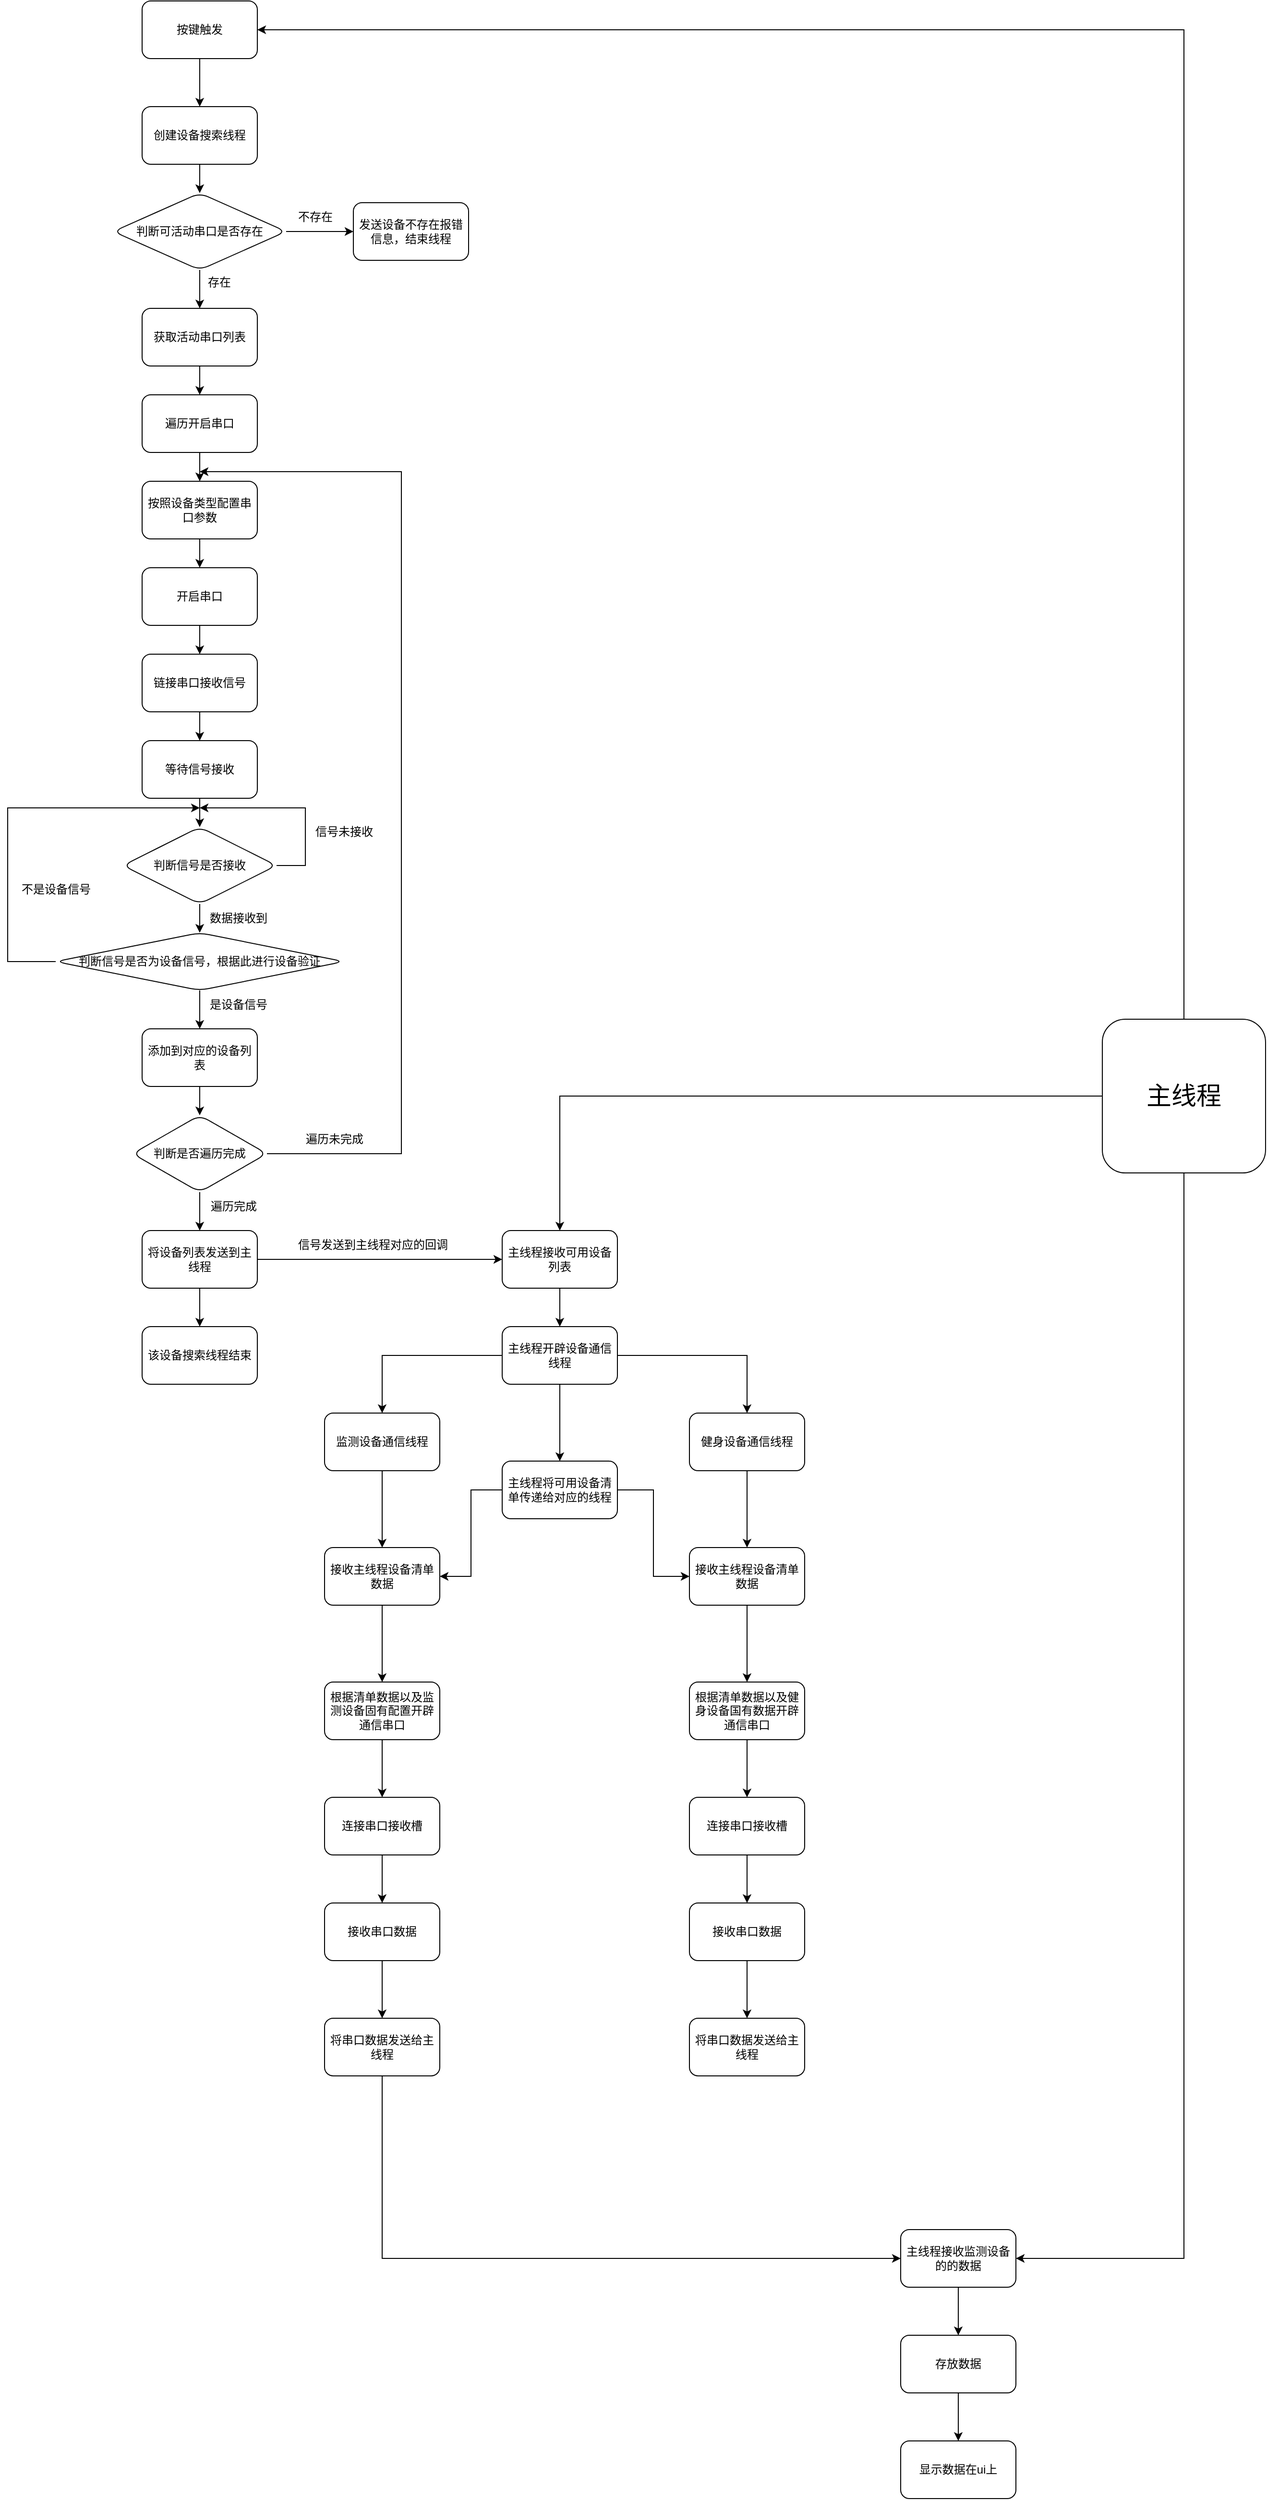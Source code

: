 <mxfile version="21.3.7" type="device">
  <diagram name="Page-1" id="pgvasRSWgJNLkIhc_IIw">
    <mxGraphModel dx="1647" dy="473" grid="1" gridSize="10" guides="1" tooltips="1" connect="1" arrows="1" fold="1" page="1" pageScale="1" pageWidth="850" pageHeight="1100" math="0" shadow="0">
      <root>
        <mxCell id="0" />
        <mxCell id="1" parent="0" />
        <mxCell id="OCGjO5Ax_Dozerv-7LLk-14" value="" style="edgeStyle=orthogonalEdgeStyle;rounded=0;orthogonalLoop=1;jettySize=auto;html=1;" parent="1" source="OCGjO5Ax_Dozerv-7LLk-12" target="OCGjO5Ax_Dozerv-7LLk-13" edge="1">
          <mxGeometry relative="1" as="geometry" />
        </mxCell>
        <mxCell id="OCGjO5Ax_Dozerv-7LLk-12" value="创建设备搜索线程" style="rounded=1;whiteSpace=wrap;html=1;" parent="1" vertex="1">
          <mxGeometry x="50" y="330" width="120" height="60" as="geometry" />
        </mxCell>
        <mxCell id="OCGjO5Ax_Dozerv-7LLk-16" value="" style="edgeStyle=orthogonalEdgeStyle;rounded=0;orthogonalLoop=1;jettySize=auto;html=1;" parent="1" source="OCGjO5Ax_Dozerv-7LLk-13" target="OCGjO5Ax_Dozerv-7LLk-15" edge="1">
          <mxGeometry relative="1" as="geometry" />
        </mxCell>
        <mxCell id="OCGjO5Ax_Dozerv-7LLk-19" value="" style="edgeStyle=orthogonalEdgeStyle;rounded=0;orthogonalLoop=1;jettySize=auto;html=1;" parent="1" source="OCGjO5Ax_Dozerv-7LLk-13" target="OCGjO5Ax_Dozerv-7LLk-18" edge="1">
          <mxGeometry relative="1" as="geometry" />
        </mxCell>
        <mxCell id="OCGjO5Ax_Dozerv-7LLk-13" value="判断可活动串口是否存在" style="rhombus;whiteSpace=wrap;html=1;rounded=1;" parent="1" vertex="1">
          <mxGeometry x="20" y="420" width="180" height="80" as="geometry" />
        </mxCell>
        <mxCell id="OCGjO5Ax_Dozerv-7LLk-25" value="" style="edgeStyle=orthogonalEdgeStyle;rounded=0;orthogonalLoop=1;jettySize=auto;html=1;" parent="1" source="OCGjO5Ax_Dozerv-7LLk-15" target="OCGjO5Ax_Dozerv-7LLk-24" edge="1">
          <mxGeometry relative="1" as="geometry" />
        </mxCell>
        <mxCell id="OCGjO5Ax_Dozerv-7LLk-15" value="获取活动串口列表" style="whiteSpace=wrap;html=1;rounded=1;" parent="1" vertex="1">
          <mxGeometry x="50" y="540" width="120" height="60" as="geometry" />
        </mxCell>
        <mxCell id="OCGjO5Ax_Dozerv-7LLk-17" value="存在" style="text;html=1;align=center;verticalAlign=middle;resizable=0;points=[];autosize=1;strokeColor=none;fillColor=none;" parent="1" vertex="1">
          <mxGeometry x="105" y="498" width="50" height="30" as="geometry" />
        </mxCell>
        <mxCell id="OCGjO5Ax_Dozerv-7LLk-18" value="发送设备不存在报错信息，结束线程" style="whiteSpace=wrap;html=1;rounded=1;" parent="1" vertex="1">
          <mxGeometry x="270" y="430" width="120" height="60" as="geometry" />
        </mxCell>
        <mxCell id="OCGjO5Ax_Dozerv-7LLk-20" value="不存在" style="text;html=1;align=center;verticalAlign=middle;resizable=0;points=[];autosize=1;strokeColor=none;fillColor=none;" parent="1" vertex="1">
          <mxGeometry x="200" y="430" width="60" height="30" as="geometry" />
        </mxCell>
        <mxCell id="OCGjO5Ax_Dozerv-7LLk-23" style="edgeStyle=orthogonalEdgeStyle;rounded=0;orthogonalLoop=1;jettySize=auto;html=1;entryX=0.5;entryY=0;entryDx=0;entryDy=0;" parent="1" source="OCGjO5Ax_Dozerv-7LLk-22" target="OCGjO5Ax_Dozerv-7LLk-12" edge="1">
          <mxGeometry relative="1" as="geometry" />
        </mxCell>
        <mxCell id="OCGjO5Ax_Dozerv-7LLk-22" value="按键触发" style="rounded=1;whiteSpace=wrap;html=1;" parent="1" vertex="1">
          <mxGeometry x="50" y="220" width="120" height="60" as="geometry" />
        </mxCell>
        <mxCell id="OCGjO5Ax_Dozerv-7LLk-29" value="" style="edgeStyle=orthogonalEdgeStyle;rounded=0;orthogonalLoop=1;jettySize=auto;html=1;" parent="1" source="OCGjO5Ax_Dozerv-7LLk-24" target="OCGjO5Ax_Dozerv-7LLk-28" edge="1">
          <mxGeometry relative="1" as="geometry" />
        </mxCell>
        <mxCell id="OCGjO5Ax_Dozerv-7LLk-24" value="遍历开启串口" style="whiteSpace=wrap;html=1;rounded=1;" parent="1" vertex="1">
          <mxGeometry x="50" y="630" width="120" height="60" as="geometry" />
        </mxCell>
        <mxCell id="OCGjO5Ax_Dozerv-7LLk-31" value="" style="edgeStyle=orthogonalEdgeStyle;rounded=0;orthogonalLoop=1;jettySize=auto;html=1;" parent="1" source="OCGjO5Ax_Dozerv-7LLk-28" target="OCGjO5Ax_Dozerv-7LLk-30" edge="1">
          <mxGeometry relative="1" as="geometry" />
        </mxCell>
        <mxCell id="OCGjO5Ax_Dozerv-7LLk-28" value="按照设备类型配置串口参数" style="whiteSpace=wrap;html=1;rounded=1;" parent="1" vertex="1">
          <mxGeometry x="50" y="720" width="120" height="60" as="geometry" />
        </mxCell>
        <mxCell id="OCGjO5Ax_Dozerv-7LLk-33" value="" style="edgeStyle=orthogonalEdgeStyle;rounded=0;orthogonalLoop=1;jettySize=auto;html=1;" parent="1" source="OCGjO5Ax_Dozerv-7LLk-30" target="OCGjO5Ax_Dozerv-7LLk-32" edge="1">
          <mxGeometry relative="1" as="geometry" />
        </mxCell>
        <mxCell id="OCGjO5Ax_Dozerv-7LLk-30" value="开启串口" style="whiteSpace=wrap;html=1;rounded=1;" parent="1" vertex="1">
          <mxGeometry x="50" y="810" width="120" height="60" as="geometry" />
        </mxCell>
        <mxCell id="OCGjO5Ax_Dozerv-7LLk-35" value="" style="edgeStyle=orthogonalEdgeStyle;rounded=0;orthogonalLoop=1;jettySize=auto;html=1;" parent="1" source="OCGjO5Ax_Dozerv-7LLk-32" target="OCGjO5Ax_Dozerv-7LLk-34" edge="1">
          <mxGeometry relative="1" as="geometry" />
        </mxCell>
        <mxCell id="OCGjO5Ax_Dozerv-7LLk-32" value="链接串口接收信号" style="whiteSpace=wrap;html=1;rounded=1;" parent="1" vertex="1">
          <mxGeometry x="50" y="900" width="120" height="60" as="geometry" />
        </mxCell>
        <mxCell id="OCGjO5Ax_Dozerv-7LLk-39" value="" style="edgeStyle=orthogonalEdgeStyle;rounded=0;orthogonalLoop=1;jettySize=auto;html=1;" parent="1" source="OCGjO5Ax_Dozerv-7LLk-34" target="OCGjO5Ax_Dozerv-7LLk-38" edge="1">
          <mxGeometry relative="1" as="geometry" />
        </mxCell>
        <mxCell id="OCGjO5Ax_Dozerv-7LLk-34" value="等待信号接收" style="whiteSpace=wrap;html=1;rounded=1;" parent="1" vertex="1">
          <mxGeometry x="50" y="990" width="120" height="60" as="geometry" />
        </mxCell>
        <mxCell id="OCGjO5Ax_Dozerv-7LLk-45" value="" style="edgeStyle=orthogonalEdgeStyle;rounded=0;orthogonalLoop=1;jettySize=auto;html=1;" parent="1" source="OCGjO5Ax_Dozerv-7LLk-38" target="OCGjO5Ax_Dozerv-7LLk-44" edge="1">
          <mxGeometry relative="1" as="geometry" />
        </mxCell>
        <mxCell id="OCGjO5Ax_Dozerv-7LLk-51" style="edgeStyle=orthogonalEdgeStyle;rounded=0;orthogonalLoop=1;jettySize=auto;html=1;" parent="1" source="OCGjO5Ax_Dozerv-7LLk-38" edge="1">
          <mxGeometry relative="1" as="geometry">
            <mxPoint x="110" y="1060" as="targetPoint" />
            <Array as="points">
              <mxPoint x="220" y="1120" />
              <mxPoint x="220" y="1060" />
            </Array>
          </mxGeometry>
        </mxCell>
        <mxCell id="OCGjO5Ax_Dozerv-7LLk-38" value="判断信号是否接收" style="rhombus;whiteSpace=wrap;html=1;rounded=1;" parent="1" vertex="1">
          <mxGeometry x="30" y="1080" width="160" height="80" as="geometry" />
        </mxCell>
        <mxCell id="OCGjO5Ax_Dozerv-7LLk-47" value="" style="edgeStyle=orthogonalEdgeStyle;rounded=0;orthogonalLoop=1;jettySize=auto;html=1;" parent="1" source="OCGjO5Ax_Dozerv-7LLk-44" target="OCGjO5Ax_Dozerv-7LLk-46" edge="1">
          <mxGeometry relative="1" as="geometry" />
        </mxCell>
        <mxCell id="OCGjO5Ax_Dozerv-7LLk-49" style="edgeStyle=orthogonalEdgeStyle;rounded=0;orthogonalLoop=1;jettySize=auto;html=1;" parent="1" source="OCGjO5Ax_Dozerv-7LLk-44" edge="1">
          <mxGeometry relative="1" as="geometry">
            <mxPoint x="110" y="1060" as="targetPoint" />
            <Array as="points">
              <mxPoint x="-90" y="1220" />
              <mxPoint x="-90" y="1060" />
            </Array>
          </mxGeometry>
        </mxCell>
        <mxCell id="OCGjO5Ax_Dozerv-7LLk-44" value="判断信号是否为设备信号，根据此进行设备验证" style="rhombus;whiteSpace=wrap;html=1;rounded=1;" parent="1" vertex="1">
          <mxGeometry x="-40" y="1190" width="300" height="60" as="geometry" />
        </mxCell>
        <mxCell id="OCGjO5Ax_Dozerv-7LLk-55" value="" style="edgeStyle=orthogonalEdgeStyle;rounded=0;orthogonalLoop=1;jettySize=auto;html=1;" parent="1" source="OCGjO5Ax_Dozerv-7LLk-46" target="OCGjO5Ax_Dozerv-7LLk-54" edge="1">
          <mxGeometry relative="1" as="geometry" />
        </mxCell>
        <mxCell id="OCGjO5Ax_Dozerv-7LLk-46" value="添加到对应的设备列表" style="whiteSpace=wrap;html=1;rounded=1;" parent="1" vertex="1">
          <mxGeometry x="50" y="1290" width="120" height="60" as="geometry" />
        </mxCell>
        <mxCell id="OCGjO5Ax_Dozerv-7LLk-48" value="数据接收到" style="text;html=1;align=center;verticalAlign=middle;resizable=0;points=[];autosize=1;strokeColor=none;fillColor=none;" parent="1" vertex="1">
          <mxGeometry x="110" y="1160" width="80" height="30" as="geometry" />
        </mxCell>
        <mxCell id="OCGjO5Ax_Dozerv-7LLk-50" value="不是设备信号" style="text;html=1;align=center;verticalAlign=middle;resizable=0;points=[];autosize=1;strokeColor=none;fillColor=none;" parent="1" vertex="1">
          <mxGeometry x="-90" y="1130" width="100" height="30" as="geometry" />
        </mxCell>
        <mxCell id="OCGjO5Ax_Dozerv-7LLk-52" value="信号未接收" style="text;html=1;align=center;verticalAlign=middle;resizable=0;points=[];autosize=1;strokeColor=none;fillColor=none;" parent="1" vertex="1">
          <mxGeometry x="220" y="1070" width="80" height="30" as="geometry" />
        </mxCell>
        <mxCell id="OCGjO5Ax_Dozerv-7LLk-53" value="是设备信号" style="text;html=1;align=center;verticalAlign=middle;resizable=0;points=[];autosize=1;strokeColor=none;fillColor=none;" parent="1" vertex="1">
          <mxGeometry x="110" y="1250" width="80" height="30" as="geometry" />
        </mxCell>
        <mxCell id="OCGjO5Ax_Dozerv-7LLk-56" style="edgeStyle=orthogonalEdgeStyle;rounded=0;orthogonalLoop=1;jettySize=auto;html=1;" parent="1" source="OCGjO5Ax_Dozerv-7LLk-54" edge="1">
          <mxGeometry relative="1" as="geometry">
            <mxPoint x="110" y="710" as="targetPoint" />
            <Array as="points">
              <mxPoint x="320" y="1420" />
              <mxPoint x="320" y="710" />
            </Array>
          </mxGeometry>
        </mxCell>
        <mxCell id="OCGjO5Ax_Dozerv-7LLk-59" value="" style="edgeStyle=orthogonalEdgeStyle;rounded=0;orthogonalLoop=1;jettySize=auto;html=1;" parent="1" source="OCGjO5Ax_Dozerv-7LLk-54" target="OCGjO5Ax_Dozerv-7LLk-58" edge="1">
          <mxGeometry relative="1" as="geometry" />
        </mxCell>
        <mxCell id="OCGjO5Ax_Dozerv-7LLk-54" value="判断是否遍历完成" style="rhombus;whiteSpace=wrap;html=1;rounded=1;" parent="1" vertex="1">
          <mxGeometry x="40" y="1380" width="140" height="80" as="geometry" />
        </mxCell>
        <mxCell id="OCGjO5Ax_Dozerv-7LLk-57" value="遍历未完成" style="text;html=1;align=center;verticalAlign=middle;resizable=0;points=[];autosize=1;strokeColor=none;fillColor=none;" parent="1" vertex="1">
          <mxGeometry x="210" y="1390" width="80" height="30" as="geometry" />
        </mxCell>
        <mxCell id="OCGjO5Ax_Dozerv-7LLk-64" value="" style="edgeStyle=orthogonalEdgeStyle;rounded=0;orthogonalLoop=1;jettySize=auto;html=1;" parent="1" source="OCGjO5Ax_Dozerv-7LLk-58" target="OCGjO5Ax_Dozerv-7LLk-63" edge="1">
          <mxGeometry relative="1" as="geometry" />
        </mxCell>
        <mxCell id="OCGjO5Ax_Dozerv-7LLk-66" value="" style="edgeStyle=orthogonalEdgeStyle;rounded=0;orthogonalLoop=1;jettySize=auto;html=1;" parent="1" source="OCGjO5Ax_Dozerv-7LLk-58" target="OCGjO5Ax_Dozerv-7LLk-65" edge="1">
          <mxGeometry relative="1" as="geometry" />
        </mxCell>
        <mxCell id="OCGjO5Ax_Dozerv-7LLk-58" value="将设备列表发送到主线程" style="whiteSpace=wrap;html=1;rounded=1;" parent="1" vertex="1">
          <mxGeometry x="50" y="1500" width="120" height="60" as="geometry" />
        </mxCell>
        <mxCell id="OCGjO5Ax_Dozerv-7LLk-60" value="遍历完成" style="text;html=1;align=center;verticalAlign=middle;resizable=0;points=[];autosize=1;strokeColor=none;fillColor=none;" parent="1" vertex="1">
          <mxGeometry x="110" y="1460" width="70" height="30" as="geometry" />
        </mxCell>
        <mxCell id="OCGjO5Ax_Dozerv-7LLk-63" value="该设备搜索线程结束" style="whiteSpace=wrap;html=1;rounded=1;" parent="1" vertex="1">
          <mxGeometry x="50" y="1600" width="120" height="60" as="geometry" />
        </mxCell>
        <mxCell id="OCGjO5Ax_Dozerv-7LLk-69" value="" style="edgeStyle=orthogonalEdgeStyle;rounded=0;orthogonalLoop=1;jettySize=auto;html=1;" parent="1" source="OCGjO5Ax_Dozerv-7LLk-65" target="OCGjO5Ax_Dozerv-7LLk-68" edge="1">
          <mxGeometry relative="1" as="geometry" />
        </mxCell>
        <mxCell id="OCGjO5Ax_Dozerv-7LLk-65" value="主线程接收可用设备列表" style="whiteSpace=wrap;html=1;rounded=1;" parent="1" vertex="1">
          <mxGeometry x="425" y="1500" width="120" height="60" as="geometry" />
        </mxCell>
        <mxCell id="OCGjO5Ax_Dozerv-7LLk-67" value="信号发送到主线程对应的回调" style="text;html=1;align=center;verticalAlign=middle;resizable=0;points=[];autosize=1;strokeColor=none;fillColor=none;" parent="1" vertex="1">
          <mxGeometry x="200" y="1500" width="180" height="30" as="geometry" />
        </mxCell>
        <mxCell id="B_Edu0XzoRt2K-sjAJNG-2" value="" style="edgeStyle=orthogonalEdgeStyle;rounded=0;orthogonalLoop=1;jettySize=auto;html=1;" edge="1" parent="1" source="OCGjO5Ax_Dozerv-7LLk-68" target="B_Edu0XzoRt2K-sjAJNG-1">
          <mxGeometry relative="1" as="geometry" />
        </mxCell>
        <mxCell id="B_Edu0XzoRt2K-sjAJNG-4" value="" style="edgeStyle=orthogonalEdgeStyle;rounded=0;orthogonalLoop=1;jettySize=auto;html=1;" edge="1" parent="1" source="OCGjO5Ax_Dozerv-7LLk-68" target="B_Edu0XzoRt2K-sjAJNG-3">
          <mxGeometry relative="1" as="geometry" />
        </mxCell>
        <mxCell id="B_Edu0XzoRt2K-sjAJNG-9" value="" style="edgeStyle=orthogonalEdgeStyle;rounded=0;orthogonalLoop=1;jettySize=auto;html=1;" edge="1" parent="1" source="OCGjO5Ax_Dozerv-7LLk-68" target="B_Edu0XzoRt2K-sjAJNG-8">
          <mxGeometry relative="1" as="geometry" />
        </mxCell>
        <mxCell id="OCGjO5Ax_Dozerv-7LLk-68" value="主线程开辟设备通信线程" style="whiteSpace=wrap;html=1;rounded=1;" parent="1" vertex="1">
          <mxGeometry x="425" y="1600" width="120" height="60" as="geometry" />
        </mxCell>
        <mxCell id="B_Edu0XzoRt2K-sjAJNG-11" value="" style="edgeStyle=orthogonalEdgeStyle;rounded=0;orthogonalLoop=1;jettySize=auto;html=1;" edge="1" parent="1" source="B_Edu0XzoRt2K-sjAJNG-1" target="B_Edu0XzoRt2K-sjAJNG-10">
          <mxGeometry relative="1" as="geometry" />
        </mxCell>
        <mxCell id="B_Edu0XzoRt2K-sjAJNG-1" value="监测设备通信线程" style="whiteSpace=wrap;html=1;rounded=1;" vertex="1" parent="1">
          <mxGeometry x="240" y="1690" width="120" height="60" as="geometry" />
        </mxCell>
        <mxCell id="B_Edu0XzoRt2K-sjAJNG-14" value="" style="edgeStyle=orthogonalEdgeStyle;rounded=0;orthogonalLoop=1;jettySize=auto;html=1;" edge="1" parent="1" source="B_Edu0XzoRt2K-sjAJNG-3" target="B_Edu0XzoRt2K-sjAJNG-13">
          <mxGeometry relative="1" as="geometry" />
        </mxCell>
        <mxCell id="B_Edu0XzoRt2K-sjAJNG-3" value="健身设备通信线程" style="whiteSpace=wrap;html=1;rounded=1;" vertex="1" parent="1">
          <mxGeometry x="620" y="1690" width="120" height="60" as="geometry" />
        </mxCell>
        <mxCell id="B_Edu0XzoRt2K-sjAJNG-12" style="edgeStyle=orthogonalEdgeStyle;rounded=0;orthogonalLoop=1;jettySize=auto;html=1;entryX=1;entryY=0.5;entryDx=0;entryDy=0;" edge="1" parent="1" source="B_Edu0XzoRt2K-sjAJNG-8" target="B_Edu0XzoRt2K-sjAJNG-10">
          <mxGeometry relative="1" as="geometry" />
        </mxCell>
        <mxCell id="B_Edu0XzoRt2K-sjAJNG-15" style="edgeStyle=orthogonalEdgeStyle;rounded=0;orthogonalLoop=1;jettySize=auto;html=1;entryX=0;entryY=0.5;entryDx=0;entryDy=0;" edge="1" parent="1" source="B_Edu0XzoRt2K-sjAJNG-8" target="B_Edu0XzoRt2K-sjAJNG-13">
          <mxGeometry relative="1" as="geometry" />
        </mxCell>
        <mxCell id="B_Edu0XzoRt2K-sjAJNG-8" value="主线程将可用设备清单传递给对应的线程" style="whiteSpace=wrap;html=1;rounded=1;" vertex="1" parent="1">
          <mxGeometry x="425" y="1740" width="120" height="60" as="geometry" />
        </mxCell>
        <mxCell id="B_Edu0XzoRt2K-sjAJNG-21" value="" style="edgeStyle=orthogonalEdgeStyle;rounded=0;orthogonalLoop=1;jettySize=auto;html=1;" edge="1" parent="1" source="B_Edu0XzoRt2K-sjAJNG-10" target="B_Edu0XzoRt2K-sjAJNG-20">
          <mxGeometry relative="1" as="geometry" />
        </mxCell>
        <mxCell id="B_Edu0XzoRt2K-sjAJNG-10" value="接收主线程设备清单数据" style="whiteSpace=wrap;html=1;rounded=1;" vertex="1" parent="1">
          <mxGeometry x="240" y="1830" width="120" height="60" as="geometry" />
        </mxCell>
        <mxCell id="B_Edu0XzoRt2K-sjAJNG-23" value="" style="edgeStyle=orthogonalEdgeStyle;rounded=0;orthogonalLoop=1;jettySize=auto;html=1;" edge="1" parent="1" source="B_Edu0XzoRt2K-sjAJNG-13" target="B_Edu0XzoRt2K-sjAJNG-22">
          <mxGeometry relative="1" as="geometry" />
        </mxCell>
        <mxCell id="B_Edu0XzoRt2K-sjAJNG-13" value="接收主线程设备清单数据" style="whiteSpace=wrap;html=1;rounded=1;" vertex="1" parent="1">
          <mxGeometry x="620" y="1830" width="120" height="60" as="geometry" />
        </mxCell>
        <mxCell id="B_Edu0XzoRt2K-sjAJNG-18" style="edgeStyle=orthogonalEdgeStyle;rounded=0;orthogonalLoop=1;jettySize=auto;html=1;entryX=0.5;entryY=0;entryDx=0;entryDy=0;" edge="1" parent="1" source="B_Edu0XzoRt2K-sjAJNG-17" target="OCGjO5Ax_Dozerv-7LLk-65">
          <mxGeometry relative="1" as="geometry" />
        </mxCell>
        <mxCell id="B_Edu0XzoRt2K-sjAJNG-19" style="edgeStyle=orthogonalEdgeStyle;rounded=0;orthogonalLoop=1;jettySize=auto;html=1;entryX=1;entryY=0.5;entryDx=0;entryDy=0;" edge="1" parent="1" source="B_Edu0XzoRt2K-sjAJNG-17" target="OCGjO5Ax_Dozerv-7LLk-22">
          <mxGeometry relative="1" as="geometry">
            <Array as="points">
              <mxPoint x="1135" y="250" />
            </Array>
          </mxGeometry>
        </mxCell>
        <mxCell id="B_Edu0XzoRt2K-sjAJNG-44" style="edgeStyle=orthogonalEdgeStyle;rounded=0;orthogonalLoop=1;jettySize=auto;html=1;" edge="1" parent="1" source="B_Edu0XzoRt2K-sjAJNG-17" target="B_Edu0XzoRt2K-sjAJNG-42">
          <mxGeometry relative="1" as="geometry">
            <Array as="points">
              <mxPoint x="1135" y="2570" />
            </Array>
          </mxGeometry>
        </mxCell>
        <mxCell id="B_Edu0XzoRt2K-sjAJNG-17" value="&lt;font style=&quot;font-size: 26px;&quot;&gt;主线程&lt;/font&gt;" style="rounded=1;whiteSpace=wrap;html=1;" vertex="1" parent="1">
          <mxGeometry x="1050" y="1280" width="170" height="160" as="geometry" />
        </mxCell>
        <mxCell id="B_Edu0XzoRt2K-sjAJNG-34" style="edgeStyle=orthogonalEdgeStyle;rounded=0;orthogonalLoop=1;jettySize=auto;html=1;" edge="1" parent="1" source="B_Edu0XzoRt2K-sjAJNG-20" target="B_Edu0XzoRt2K-sjAJNG-24">
          <mxGeometry relative="1" as="geometry" />
        </mxCell>
        <mxCell id="B_Edu0XzoRt2K-sjAJNG-20" value="根据清单数据以及监测设备固有配置开辟通信串口" style="whiteSpace=wrap;html=1;rounded=1;" vertex="1" parent="1">
          <mxGeometry x="240" y="1970" width="120" height="60" as="geometry" />
        </mxCell>
        <mxCell id="B_Edu0XzoRt2K-sjAJNG-40" style="edgeStyle=orthogonalEdgeStyle;rounded=0;orthogonalLoop=1;jettySize=auto;html=1;" edge="1" parent="1" source="B_Edu0XzoRt2K-sjAJNG-22" target="B_Edu0XzoRt2K-sjAJNG-36">
          <mxGeometry relative="1" as="geometry" />
        </mxCell>
        <mxCell id="B_Edu0XzoRt2K-sjAJNG-22" value="根据清单数据以及健身设备国有数据开辟通信串口" style="whiteSpace=wrap;html=1;rounded=1;" vertex="1" parent="1">
          <mxGeometry x="620" y="1970" width="120" height="60" as="geometry" />
        </mxCell>
        <mxCell id="B_Edu0XzoRt2K-sjAJNG-28" value="" style="edgeStyle=orthogonalEdgeStyle;rounded=0;orthogonalLoop=1;jettySize=auto;html=1;" edge="1" parent="1" source="B_Edu0XzoRt2K-sjAJNG-24" target="B_Edu0XzoRt2K-sjAJNG-27">
          <mxGeometry relative="1" as="geometry" />
        </mxCell>
        <mxCell id="B_Edu0XzoRt2K-sjAJNG-24" value="连接串口接收槽" style="whiteSpace=wrap;html=1;rounded=1;" vertex="1" parent="1">
          <mxGeometry x="240" y="2090" width="120" height="60" as="geometry" />
        </mxCell>
        <mxCell id="B_Edu0XzoRt2K-sjAJNG-30" value="" style="edgeStyle=orthogonalEdgeStyle;rounded=0;orthogonalLoop=1;jettySize=auto;html=1;" edge="1" parent="1" source="B_Edu0XzoRt2K-sjAJNG-27" target="B_Edu0XzoRt2K-sjAJNG-29">
          <mxGeometry relative="1" as="geometry" />
        </mxCell>
        <mxCell id="B_Edu0XzoRt2K-sjAJNG-27" value="接收串口数据" style="whiteSpace=wrap;html=1;rounded=1;" vertex="1" parent="1">
          <mxGeometry x="240" y="2200" width="120" height="60" as="geometry" />
        </mxCell>
        <mxCell id="B_Edu0XzoRt2K-sjAJNG-43" value="" style="edgeStyle=orthogonalEdgeStyle;rounded=0;orthogonalLoop=1;jettySize=auto;html=1;" edge="1" parent="1" source="B_Edu0XzoRt2K-sjAJNG-29" target="B_Edu0XzoRt2K-sjAJNG-42">
          <mxGeometry relative="1" as="geometry">
            <Array as="points">
              <mxPoint x="300" y="2570" />
            </Array>
          </mxGeometry>
        </mxCell>
        <mxCell id="B_Edu0XzoRt2K-sjAJNG-29" value="将串口数据发送给主线程" style="whiteSpace=wrap;html=1;rounded=1;" vertex="1" parent="1">
          <mxGeometry x="240" y="2320" width="120" height="60" as="geometry" />
        </mxCell>
        <mxCell id="B_Edu0XzoRt2K-sjAJNG-35" value="" style="edgeStyle=orthogonalEdgeStyle;rounded=0;orthogonalLoop=1;jettySize=auto;html=1;" edge="1" parent="1" source="B_Edu0XzoRt2K-sjAJNG-36" target="B_Edu0XzoRt2K-sjAJNG-38">
          <mxGeometry relative="1" as="geometry" />
        </mxCell>
        <mxCell id="B_Edu0XzoRt2K-sjAJNG-36" value="连接串口接收槽" style="whiteSpace=wrap;html=1;rounded=1;" vertex="1" parent="1">
          <mxGeometry x="620" y="2090" width="120" height="60" as="geometry" />
        </mxCell>
        <mxCell id="B_Edu0XzoRt2K-sjAJNG-37" value="" style="edgeStyle=orthogonalEdgeStyle;rounded=0;orthogonalLoop=1;jettySize=auto;html=1;" edge="1" parent="1" source="B_Edu0XzoRt2K-sjAJNG-38" target="B_Edu0XzoRt2K-sjAJNG-39">
          <mxGeometry relative="1" as="geometry" />
        </mxCell>
        <mxCell id="B_Edu0XzoRt2K-sjAJNG-38" value="接收串口数据" style="whiteSpace=wrap;html=1;rounded=1;" vertex="1" parent="1">
          <mxGeometry x="620" y="2200" width="120" height="60" as="geometry" />
        </mxCell>
        <mxCell id="B_Edu0XzoRt2K-sjAJNG-39" value="将串口数据发送给主线程" style="whiteSpace=wrap;html=1;rounded=1;" vertex="1" parent="1">
          <mxGeometry x="620" y="2320" width="120" height="60" as="geometry" />
        </mxCell>
        <mxCell id="B_Edu0XzoRt2K-sjAJNG-46" value="" style="edgeStyle=orthogonalEdgeStyle;rounded=0;orthogonalLoop=1;jettySize=auto;html=1;" edge="1" parent="1" source="B_Edu0XzoRt2K-sjAJNG-42" target="B_Edu0XzoRt2K-sjAJNG-45">
          <mxGeometry relative="1" as="geometry" />
        </mxCell>
        <mxCell id="B_Edu0XzoRt2K-sjAJNG-42" value="主线程接收监测设备的的数据" style="whiteSpace=wrap;html=1;rounded=1;" vertex="1" parent="1">
          <mxGeometry x="840" y="2540" width="120" height="60" as="geometry" />
        </mxCell>
        <mxCell id="B_Edu0XzoRt2K-sjAJNG-49" value="" style="edgeStyle=orthogonalEdgeStyle;rounded=0;orthogonalLoop=1;jettySize=auto;html=1;" edge="1" parent="1" source="B_Edu0XzoRt2K-sjAJNG-45" target="B_Edu0XzoRt2K-sjAJNG-48">
          <mxGeometry relative="1" as="geometry" />
        </mxCell>
        <mxCell id="B_Edu0XzoRt2K-sjAJNG-45" value="存放数据" style="whiteSpace=wrap;html=1;rounded=1;" vertex="1" parent="1">
          <mxGeometry x="840" y="2650" width="120" height="60" as="geometry" />
        </mxCell>
        <mxCell id="B_Edu0XzoRt2K-sjAJNG-48" value="显示数据在ui上" style="whiteSpace=wrap;html=1;rounded=1;" vertex="1" parent="1">
          <mxGeometry x="840" y="2760" width="120" height="60" as="geometry" />
        </mxCell>
      </root>
    </mxGraphModel>
  </diagram>
</mxfile>
